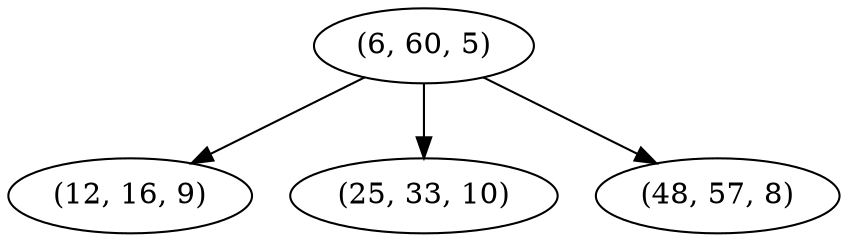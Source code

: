 digraph tree {
    "(6, 60, 5)";
    "(12, 16, 9)";
    "(25, 33, 10)";
    "(48, 57, 8)";
    "(6, 60, 5)" -> "(12, 16, 9)";
    "(6, 60, 5)" -> "(25, 33, 10)";
    "(6, 60, 5)" -> "(48, 57, 8)";
}
